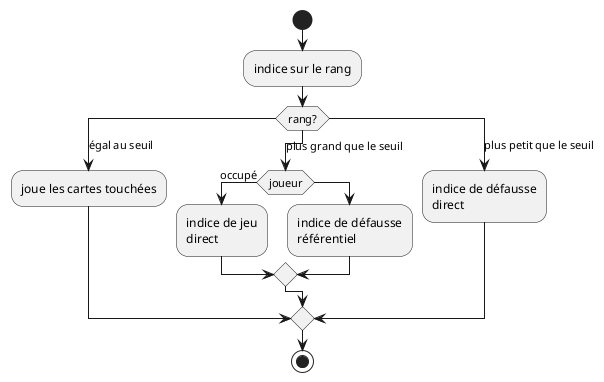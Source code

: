 @startuml

start
:indice sur le rang;

switch (rang?) 
case (égal au seuil)

:joue les cartes touchées;

case (plus grand que le seuil)

if (joueur) is (occupé) then
:indice de jeu
direct;
else
:indice de défausse
référentiel;
endif

case (plus petit que le seuil)

':indice de jeu
'référentiel;
:indice de défausse
direct;

endswitch

stop

@enduml
